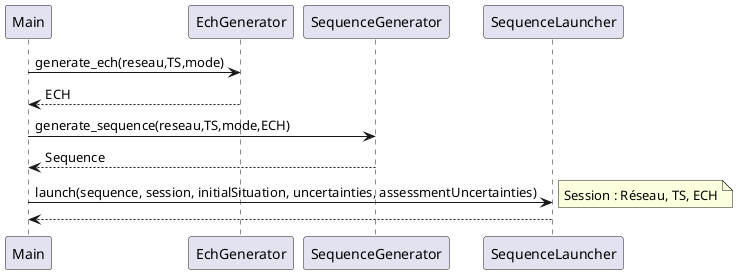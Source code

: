 @startuml sd_design_main

Main  -> EchGenerator : generate_ech(reseau,TS,mode)
Main <-- EchGenerator : ECH

Main  -> SequenceGenerator : generate_sequence(reseau,TS,mode,ECH)
Main <-- SequenceGenerator : Sequence

Main  -> SequenceLauncher : launch(sequence, session, initialSituation, uncertainties, assessmentUncertainties)
note right
    Session : Réseau, TS, ECH
end note
Main <-- SequenceLauncher

@enduml
